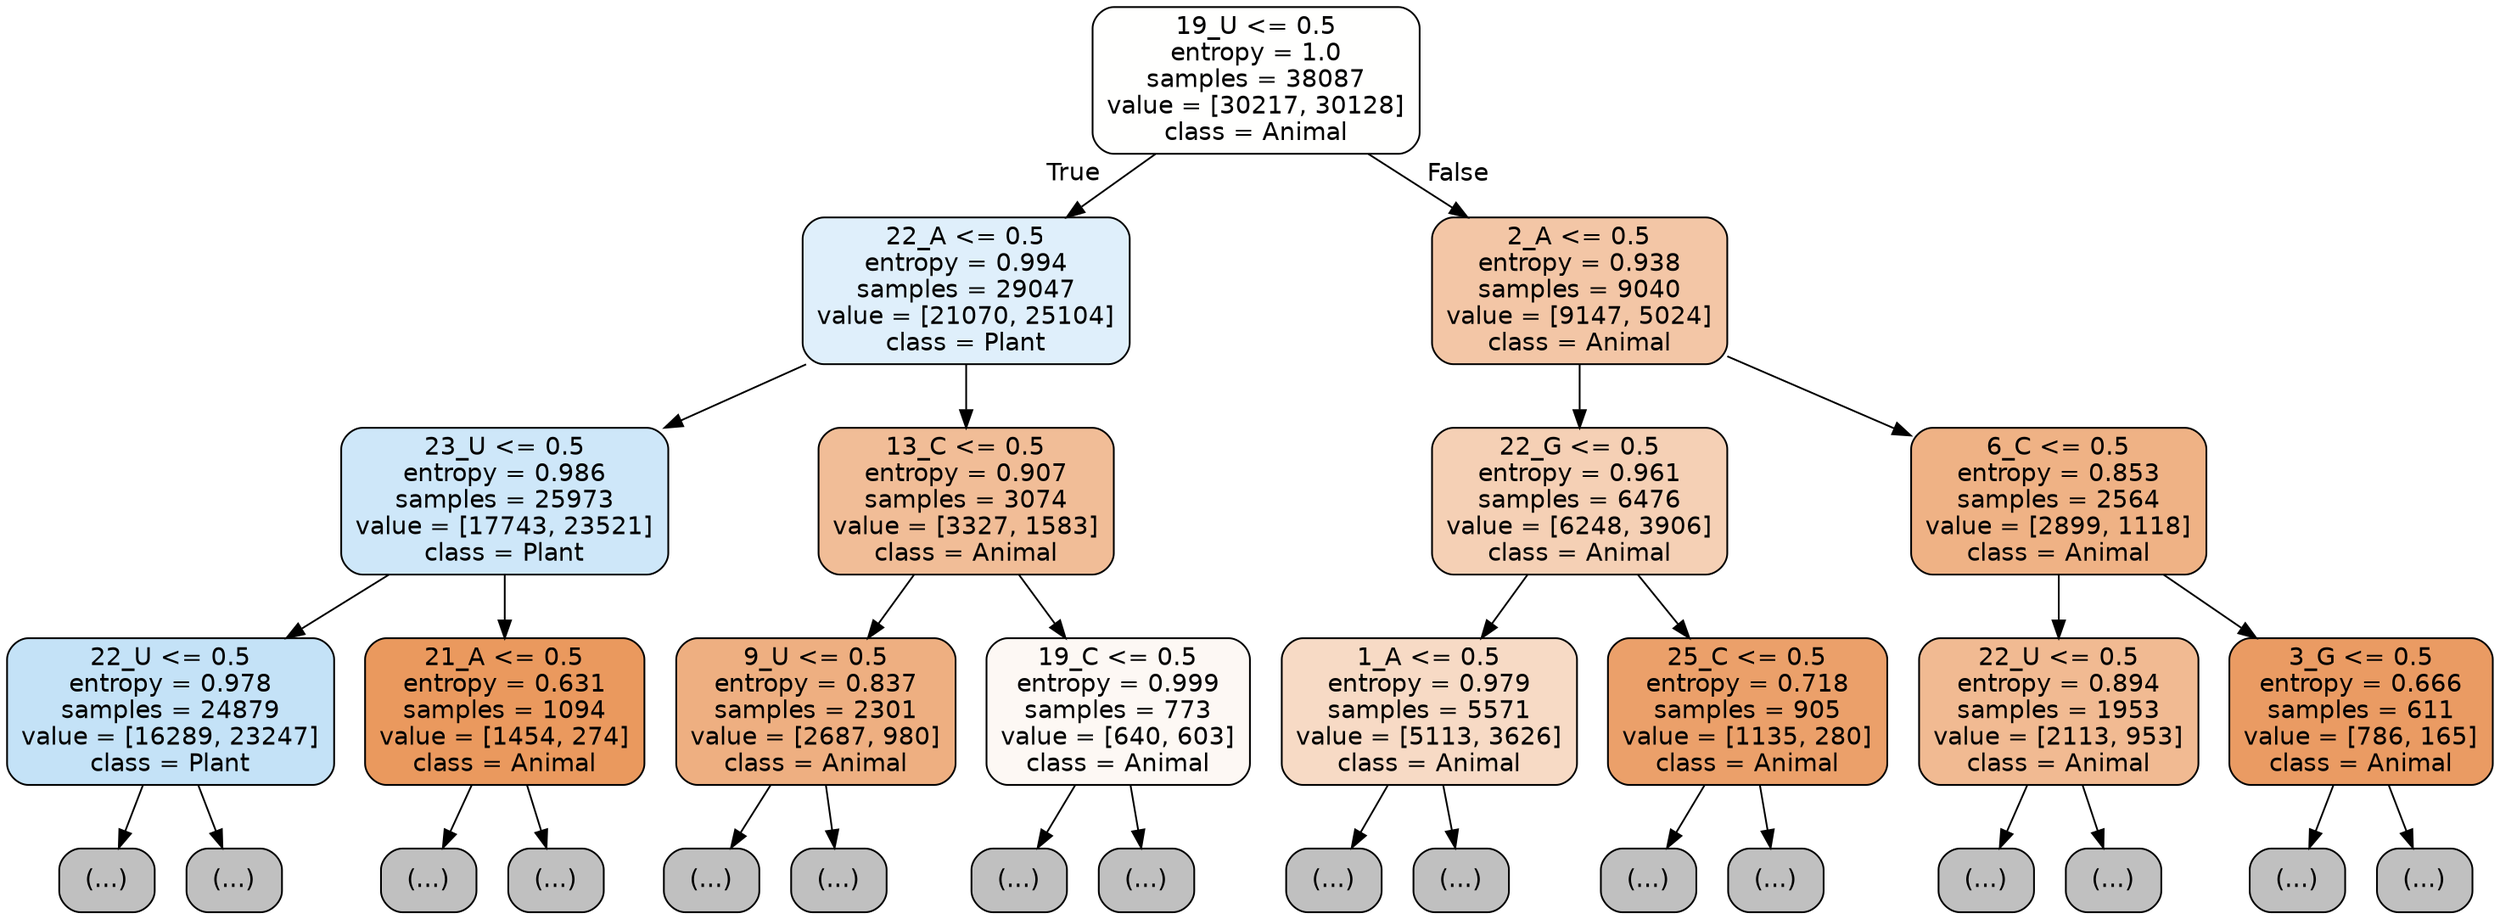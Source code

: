 digraph Tree {
node [shape=box, style="filled, rounded", color="black", fontname="helvetica"] ;
edge [fontname="helvetica"] ;
0 [label="19_U <= 0.5\nentropy = 1.0\nsamples = 38087\nvalue = [30217, 30128]\nclass = Animal", fillcolor="#fffffe"] ;
1 [label="22_A <= 0.5\nentropy = 0.994\nsamples = 29047\nvalue = [21070, 25104]\nclass = Plant", fillcolor="#dfeffb"] ;
0 -> 1 [labeldistance=2.5, labelangle=45, headlabel="True"] ;
2 [label="23_U <= 0.5\nentropy = 0.986\nsamples = 25973\nvalue = [17743, 23521]\nclass = Plant", fillcolor="#cee7f9"] ;
1 -> 2 ;
3 [label="22_U <= 0.5\nentropy = 0.978\nsamples = 24879\nvalue = [16289, 23247]\nclass = Plant", fillcolor="#c4e2f7"] ;
2 -> 3 ;
4 [label="(...)", fillcolor="#C0C0C0"] ;
3 -> 4 ;
9049 [label="(...)", fillcolor="#C0C0C0"] ;
3 -> 9049 ;
10374 [label="21_A <= 0.5\nentropy = 0.631\nsamples = 1094\nvalue = [1454, 274]\nclass = Animal", fillcolor="#ea995e"] ;
2 -> 10374 ;
10375 [label="(...)", fillcolor="#C0C0C0"] ;
10374 -> 10375 ;
10694 [label="(...)", fillcolor="#C0C0C0"] ;
10374 -> 10694 ;
10781 [label="13_C <= 0.5\nentropy = 0.907\nsamples = 3074\nvalue = [3327, 1583]\nclass = Animal", fillcolor="#f1bd97"] ;
1 -> 10781 ;
10782 [label="9_U <= 0.5\nentropy = 0.837\nsamples = 2301\nvalue = [2687, 980]\nclass = Animal", fillcolor="#eeaf81"] ;
10781 -> 10782 ;
10783 [label="(...)", fillcolor="#C0C0C0"] ;
10782 -> 10783 ;
11624 [label="(...)", fillcolor="#C0C0C0"] ;
10782 -> 11624 ;
11947 [label="19_C <= 0.5\nentropy = 0.999\nsamples = 773\nvalue = [640, 603]\nclass = Animal", fillcolor="#fdf8f4"] ;
10781 -> 11947 ;
11948 [label="(...)", fillcolor="#C0C0C0"] ;
11947 -> 11948 ;
12127 [label="(...)", fillcolor="#C0C0C0"] ;
11947 -> 12127 ;
12298 [label="2_A <= 0.5\nentropy = 0.938\nsamples = 9040\nvalue = [9147, 5024]\nclass = Animal", fillcolor="#f3c6a6"] ;
0 -> 12298 [labeldistance=2.5, labelangle=-45, headlabel="False"] ;
12299 [label="22_G <= 0.5\nentropy = 0.961\nsamples = 6476\nvalue = [6248, 3906]\nclass = Animal", fillcolor="#f5d0b5"] ;
12298 -> 12299 ;
12300 [label="1_A <= 0.5\nentropy = 0.979\nsamples = 5571\nvalue = [5113, 3626]\nclass = Animal", fillcolor="#f7dac5"] ;
12299 -> 12300 ;
12301 [label="(...)", fillcolor="#C0C0C0"] ;
12300 -> 12301 ;
14514 [label="(...)", fillcolor="#C0C0C0"] ;
12300 -> 14514 ;
15207 [label="25_C <= 0.5\nentropy = 0.718\nsamples = 905\nvalue = [1135, 280]\nclass = Animal", fillcolor="#eba06a"] ;
12299 -> 15207 ;
15208 [label="(...)", fillcolor="#C0C0C0"] ;
15207 -> 15208 ;
15569 [label="(...)", fillcolor="#C0C0C0"] ;
15207 -> 15569 ;
15580 [label="6_C <= 0.5\nentropy = 0.853\nsamples = 2564\nvalue = [2899, 1118]\nclass = Animal", fillcolor="#efb285"] ;
12298 -> 15580 ;
15581 [label="22_U <= 0.5\nentropy = 0.894\nsamples = 1953\nvalue = [2113, 953]\nclass = Animal", fillcolor="#f1ba92"] ;
15580 -> 15581 ;
15582 [label="(...)", fillcolor="#C0C0C0"] ;
15581 -> 15582 ;
16343 [label="(...)", fillcolor="#C0C0C0"] ;
15581 -> 16343 ;
16456 [label="3_G <= 0.5\nentropy = 0.666\nsamples = 611\nvalue = [786, 165]\nclass = Animal", fillcolor="#ea9b63"] ;
15580 -> 16456 ;
16457 [label="(...)", fillcolor="#C0C0C0"] ;
16456 -> 16457 ;
16644 [label="(...)", fillcolor="#C0C0C0"] ;
16456 -> 16644 ;
}